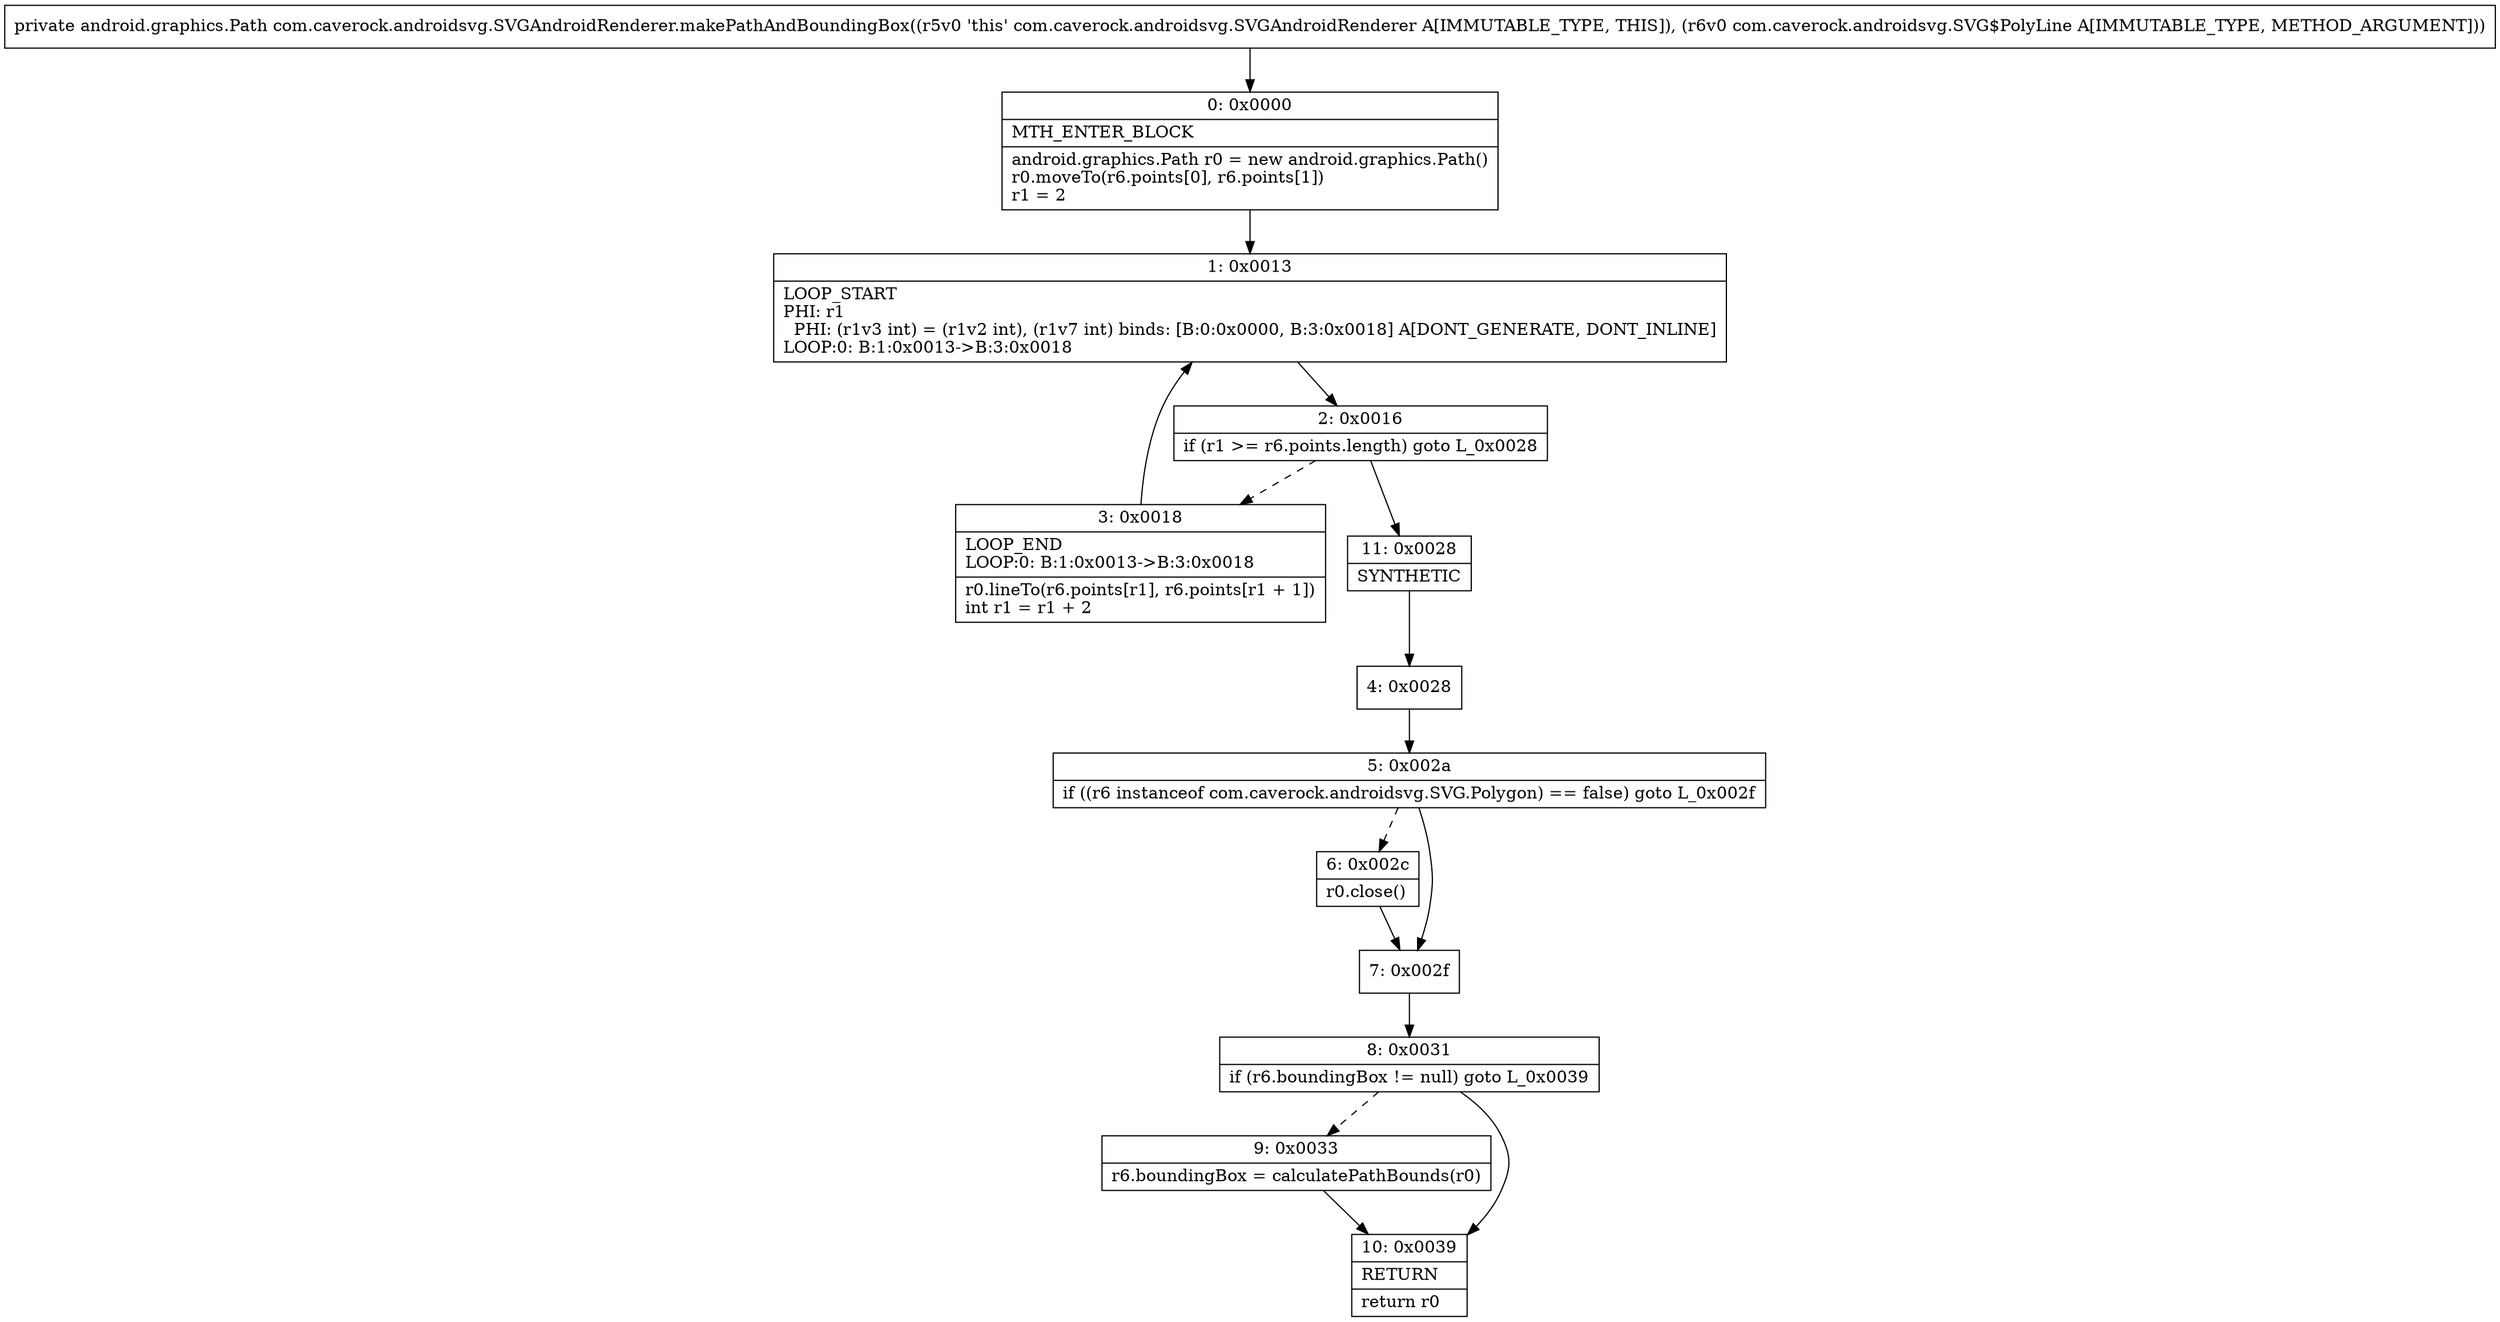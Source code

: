 digraph "CFG forcom.caverock.androidsvg.SVGAndroidRenderer.makePathAndBoundingBox(Lcom\/caverock\/androidsvg\/SVG$PolyLine;)Landroid\/graphics\/Path;" {
Node_0 [shape=record,label="{0\:\ 0x0000|MTH_ENTER_BLOCK\l|android.graphics.Path r0 = new android.graphics.Path()\lr0.moveTo(r6.points[0], r6.points[1])\lr1 = 2\l}"];
Node_1 [shape=record,label="{1\:\ 0x0013|LOOP_START\lPHI: r1 \l  PHI: (r1v3 int) = (r1v2 int), (r1v7 int) binds: [B:0:0x0000, B:3:0x0018] A[DONT_GENERATE, DONT_INLINE]\lLOOP:0: B:1:0x0013\-\>B:3:0x0018\l}"];
Node_2 [shape=record,label="{2\:\ 0x0016|if (r1 \>= r6.points.length) goto L_0x0028\l}"];
Node_3 [shape=record,label="{3\:\ 0x0018|LOOP_END\lLOOP:0: B:1:0x0013\-\>B:3:0x0018\l|r0.lineTo(r6.points[r1], r6.points[r1 + 1])\lint r1 = r1 + 2\l}"];
Node_4 [shape=record,label="{4\:\ 0x0028}"];
Node_5 [shape=record,label="{5\:\ 0x002a|if ((r6 instanceof com.caverock.androidsvg.SVG.Polygon) == false) goto L_0x002f\l}"];
Node_6 [shape=record,label="{6\:\ 0x002c|r0.close()\l}"];
Node_7 [shape=record,label="{7\:\ 0x002f}"];
Node_8 [shape=record,label="{8\:\ 0x0031|if (r6.boundingBox != null) goto L_0x0039\l}"];
Node_9 [shape=record,label="{9\:\ 0x0033|r6.boundingBox = calculatePathBounds(r0)\l}"];
Node_10 [shape=record,label="{10\:\ 0x0039|RETURN\l|return r0\l}"];
Node_11 [shape=record,label="{11\:\ 0x0028|SYNTHETIC\l}"];
MethodNode[shape=record,label="{private android.graphics.Path com.caverock.androidsvg.SVGAndroidRenderer.makePathAndBoundingBox((r5v0 'this' com.caverock.androidsvg.SVGAndroidRenderer A[IMMUTABLE_TYPE, THIS]), (r6v0 com.caverock.androidsvg.SVG$PolyLine A[IMMUTABLE_TYPE, METHOD_ARGUMENT])) }"];
MethodNode -> Node_0;
Node_0 -> Node_1;
Node_1 -> Node_2;
Node_2 -> Node_3[style=dashed];
Node_2 -> Node_11;
Node_3 -> Node_1;
Node_4 -> Node_5;
Node_5 -> Node_6[style=dashed];
Node_5 -> Node_7;
Node_6 -> Node_7;
Node_7 -> Node_8;
Node_8 -> Node_9[style=dashed];
Node_8 -> Node_10;
Node_9 -> Node_10;
Node_11 -> Node_4;
}

